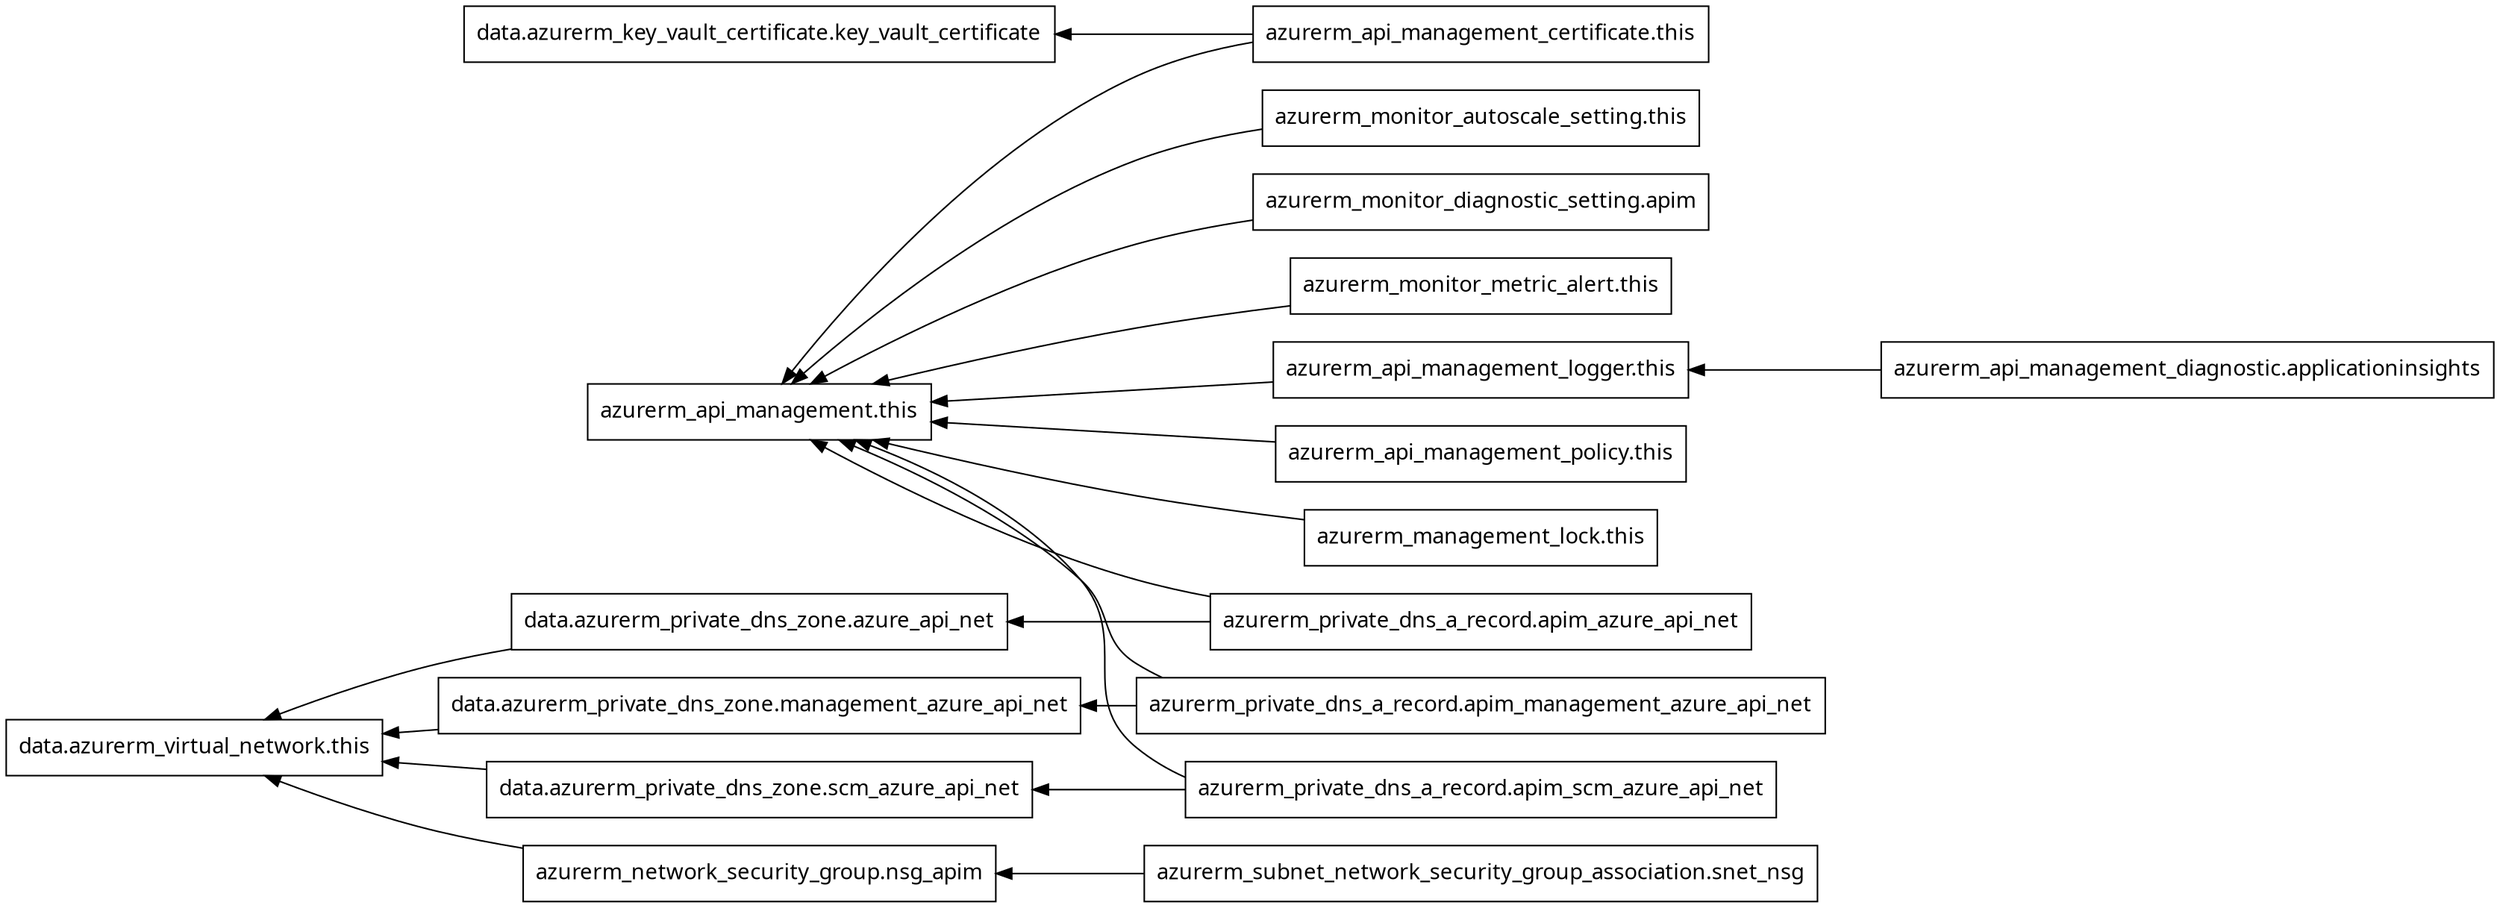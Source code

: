 digraph G {
  rankdir = "RL";
  node [shape = rect, fontname = "sans-serif"];
  "data.azurerm_key_vault_certificate.key_vault_certificate" [label="data.azurerm_key_vault_certificate.key_vault_certificate"];
  "data.azurerm_private_dns_zone.azure_api_net" [label="data.azurerm_private_dns_zone.azure_api_net"];
  "data.azurerm_private_dns_zone.management_azure_api_net" [label="data.azurerm_private_dns_zone.management_azure_api_net"];
  "data.azurerm_private_dns_zone.scm_azure_api_net" [label="data.azurerm_private_dns_zone.scm_azure_api_net"];
  "data.azurerm_virtual_network.this" [label="data.azurerm_virtual_network.this"];
  "azurerm_api_management.this" [label="azurerm_api_management.this"];
  "azurerm_api_management_certificate.this" [label="azurerm_api_management_certificate.this"];
  "azurerm_api_management_diagnostic.applicationinsights" [label="azurerm_api_management_diagnostic.applicationinsights"];
  "azurerm_api_management_logger.this" [label="azurerm_api_management_logger.this"];
  "azurerm_api_management_policy.this" [label="azurerm_api_management_policy.this"];
  "azurerm_management_lock.this" [label="azurerm_management_lock.this"];
  "azurerm_monitor_autoscale_setting.this" [label="azurerm_monitor_autoscale_setting.this"];
  "azurerm_monitor_diagnostic_setting.apim" [label="azurerm_monitor_diagnostic_setting.apim"];
  "azurerm_monitor_metric_alert.this" [label="azurerm_monitor_metric_alert.this"];
  "azurerm_network_security_group.nsg_apim" [label="azurerm_network_security_group.nsg_apim"];
  "azurerm_private_dns_a_record.apim_azure_api_net" [label="azurerm_private_dns_a_record.apim_azure_api_net"];
  "azurerm_private_dns_a_record.apim_management_azure_api_net" [label="azurerm_private_dns_a_record.apim_management_azure_api_net"];
  "azurerm_private_dns_a_record.apim_scm_azure_api_net" [label="azurerm_private_dns_a_record.apim_scm_azure_api_net"];
  "azurerm_subnet_network_security_group_association.snet_nsg" [label="azurerm_subnet_network_security_group_association.snet_nsg"];
  "data.azurerm_private_dns_zone.azure_api_net" -> "data.azurerm_virtual_network.this";
  "data.azurerm_private_dns_zone.management_azure_api_net" -> "data.azurerm_virtual_network.this";
  "data.azurerm_private_dns_zone.scm_azure_api_net" -> "data.azurerm_virtual_network.this";
  "azurerm_api_management_certificate.this" -> "data.azurerm_key_vault_certificate.key_vault_certificate";
  "azurerm_api_management_certificate.this" -> "azurerm_api_management.this";
  "azurerm_api_management_diagnostic.applicationinsights" -> "azurerm_api_management_logger.this";
  "azurerm_api_management_logger.this" -> "azurerm_api_management.this";
  "azurerm_api_management_policy.this" -> "azurerm_api_management.this";
  "azurerm_management_lock.this" -> "azurerm_api_management.this";
  "azurerm_monitor_autoscale_setting.this" -> "azurerm_api_management.this";
  "azurerm_monitor_diagnostic_setting.apim" -> "azurerm_api_management.this";
  "azurerm_monitor_metric_alert.this" -> "azurerm_api_management.this";
  "azurerm_network_security_group.nsg_apim" -> "data.azurerm_virtual_network.this";
  "azurerm_private_dns_a_record.apim_azure_api_net" -> "data.azurerm_private_dns_zone.azure_api_net";
  "azurerm_private_dns_a_record.apim_azure_api_net" -> "azurerm_api_management.this";
  "azurerm_private_dns_a_record.apim_management_azure_api_net" -> "data.azurerm_private_dns_zone.management_azure_api_net";
  "azurerm_private_dns_a_record.apim_management_azure_api_net" -> "azurerm_api_management.this";
  "azurerm_private_dns_a_record.apim_scm_azure_api_net" -> "data.azurerm_private_dns_zone.scm_azure_api_net";
  "azurerm_private_dns_a_record.apim_scm_azure_api_net" -> "azurerm_api_management.this";
  "azurerm_subnet_network_security_group_association.snet_nsg" -> "azurerm_network_security_group.nsg_apim";
}
